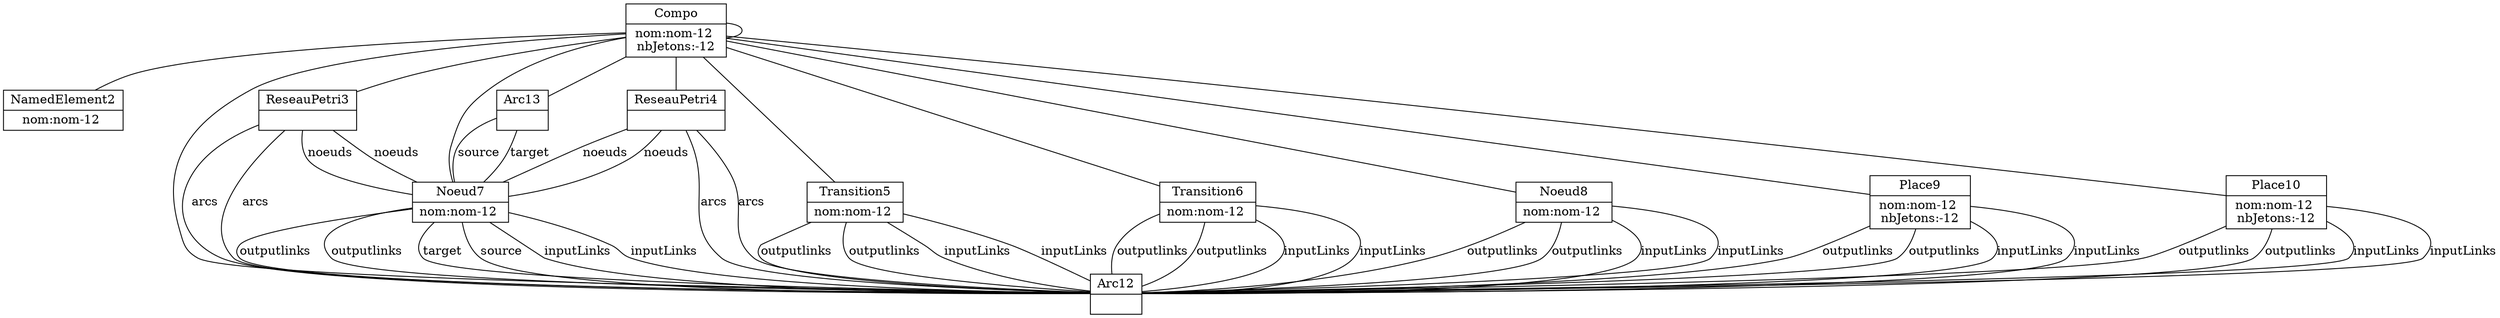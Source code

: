 Graph g{ 
struct1 [shape=record,label="{NamedElement1| nom:nom-12 \n}"];
struct1 -- struct1 ;
struct2 [shape=record,label="{NamedElement2| nom:nom-12 \n}"];
struct1 -- struct2 ;
struct3 -- struct7 [label="noeuds"]   ;
struct3 -- struct7 [label="noeuds"]   ;
struct3 -- struct12 [label="arcs"]   ;
struct3 -- struct12 [label="arcs"]   ;
struct3 [shape=record,label="{ReseauPetri3|}"];
struct1 -- struct3 ;
struct4 -- struct7 [label="noeuds"]   ;
struct4 -- struct7 [label="noeuds"]   ;
struct4 -- struct12 [label="arcs"]   ;
struct4 -- struct12 [label="arcs"]   ;
struct4 [shape=record,label="{ReseauPetri4|}"];
struct1 -- struct4 ;
struct5 -- struct12 [label="inputLinks"]   ;
struct5 -- struct12 [label="inputLinks"]   ;
struct5 -- struct12 [label="outputlinks"]   ;
struct5 -- struct12 [label="outputlinks"]   ;
struct5 [shape=record,label="{Transition5| nom:nom-12 \n}"];
struct1 -- struct5 ;
struct6 -- struct12 [label="inputLinks"]   ;
struct6 -- struct12 [label="inputLinks"]   ;
struct6 -- struct12 [label="outputlinks"]   ;
struct6 -- struct12 [label="outputlinks"]   ;
struct6 [shape=record,label="{Transition6| nom:nom-12 \n}"];
struct1 -- struct6 ;
struct7 -- struct12 [label="inputLinks"]   ;
struct7 -- struct12 [label="inputLinks"]   ;
struct7 -- struct12 [label="outputlinks"]   ;
struct7 -- struct12 [label="outputlinks"]   ;
struct7 [shape=record,label="{Noeud7| nom:nom-12 \n}"];
struct1 -- struct7 ;
struct8 -- struct12 [label="inputLinks"]   ;
struct8 -- struct12 [label="inputLinks"]   ;
struct8 -- struct12 [label="outputlinks"]   ;
struct8 -- struct12 [label="outputlinks"]   ;
struct8 [shape=record,label="{Noeud8| nom:nom-12 \n}"];
struct1 -- struct8 ;
struct9 -- struct12 [label="inputLinks"]   ;
struct9 -- struct12 [label="inputLinks"]   ;
struct9 -- struct12 [label="outputlinks"]   ;
struct9 -- struct12 [label="outputlinks"]   ;
struct9 [shape=record,label="{Place9| nom:nom-12 \n nbJetons:-12 \n}"];
struct1 -- struct9 ;
struct10 -- struct12 [label="inputLinks"]   ;
struct10 -- struct12 [label="inputLinks"]   ;
struct10 -- struct12 [label="outputlinks"]   ;
struct10 -- struct12 [label="outputlinks"]   ;
struct10 [shape=record,label="{Place10| nom:nom-12 \n nbJetons:-12 \n}"];
struct1 -- struct10 ;
struct1 [shape=record,label="{Compo| nom:nom-12 \n nbJetons:-12 \n}"]; 
struct12 -- struct7 [label="target"]   ;
struct12 -- struct7 [label="source"]   ;
struct12 [shape=record,label="{Arc12|}"];
struct1 -- struct12 ;
struct13 -- struct7 [label="target"]   ;
struct13 -- struct7 [label="source"]   ;
struct13 [shape=record,label="{Arc13|}"];
struct1 -- struct13 ;
} 
